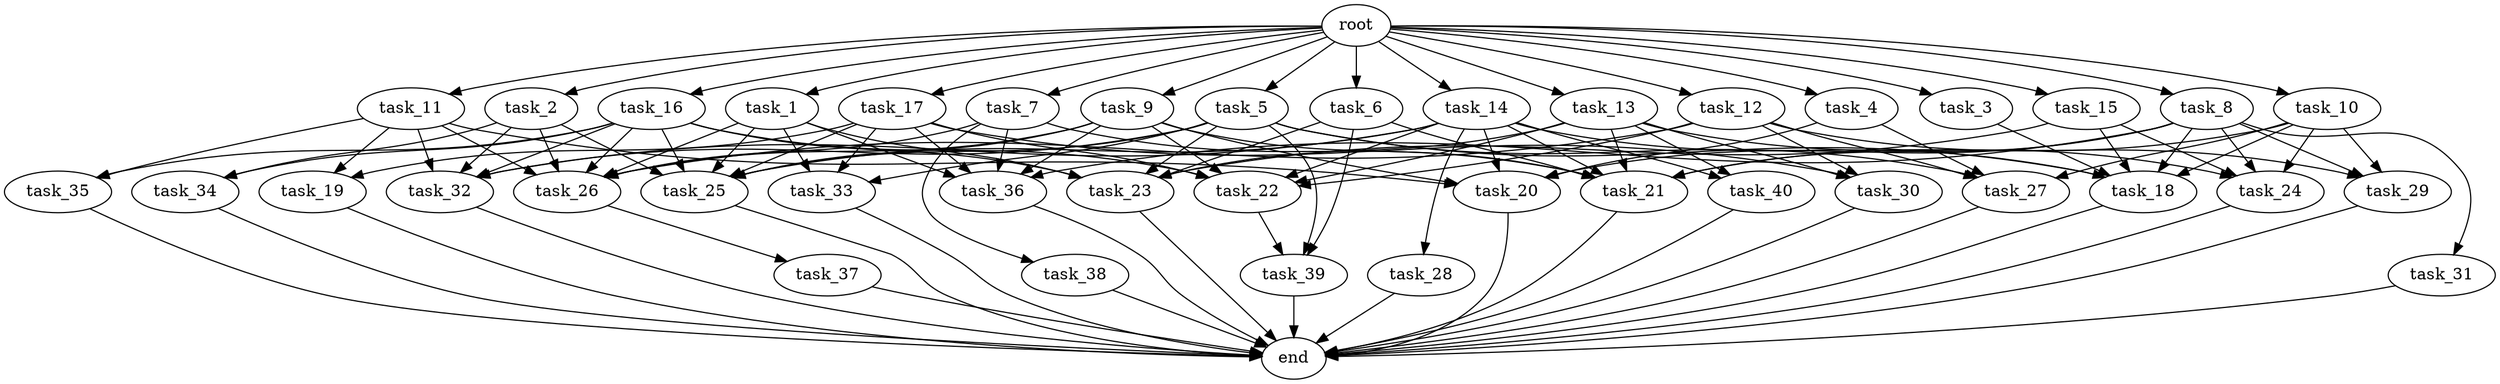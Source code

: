 digraph G {
  root [size="0.000000e+00"];
  task_1 [size="5.335258e+10"];
  task_2 [size="1.004808e+10"];
  task_3 [size="4.568591e+09"];
  task_4 [size="5.633954e+10"];
  task_5 [size="7.971627e+10"];
  task_6 [size="2.653757e+10"];
  task_7 [size="7.283976e+10"];
  task_8 [size="9.550179e+10"];
  task_9 [size="8.649887e+10"];
  task_10 [size="4.936744e+10"];
  task_11 [size="2.165885e+10"];
  task_12 [size="7.400604e+09"];
  task_13 [size="2.511203e+10"];
  task_14 [size="5.444494e+10"];
  task_15 [size="1.038191e+10"];
  task_16 [size="1.052088e+09"];
  task_17 [size="2.829975e+10"];
  task_18 [size="6.544874e+10"];
  task_19 [size="5.903558e+10"];
  task_20 [size="6.577287e+10"];
  task_21 [size="7.716819e+10"];
  task_22 [size="4.765589e+09"];
  task_23 [size="3.116194e+10"];
  task_24 [size="8.989686e+10"];
  task_25 [size="1.616334e+10"];
  task_26 [size="9.118603e+10"];
  task_27 [size="1.506071e+10"];
  task_28 [size="5.618651e+10"];
  task_29 [size="8.817120e+10"];
  task_30 [size="8.532305e+10"];
  task_31 [size="9.258370e+10"];
  task_32 [size="4.042579e+10"];
  task_33 [size="5.443368e+10"];
  task_34 [size="3.307708e+09"];
  task_35 [size="9.648199e+10"];
  task_36 [size="8.761834e+10"];
  task_37 [size="6.022615e+10"];
  task_38 [size="2.465232e+10"];
  task_39 [size="1.444650e+10"];
  task_40 [size="9.547776e+10"];
  end [size="0.000000e+00"];

  root -> task_1 [size="1.000000e-12"];
  root -> task_2 [size="1.000000e-12"];
  root -> task_3 [size="1.000000e-12"];
  root -> task_4 [size="1.000000e-12"];
  root -> task_5 [size="1.000000e-12"];
  root -> task_6 [size="1.000000e-12"];
  root -> task_7 [size="1.000000e-12"];
  root -> task_8 [size="1.000000e-12"];
  root -> task_9 [size="1.000000e-12"];
  root -> task_10 [size="1.000000e-12"];
  root -> task_11 [size="1.000000e-12"];
  root -> task_12 [size="1.000000e-12"];
  root -> task_13 [size="1.000000e-12"];
  root -> task_14 [size="1.000000e-12"];
  root -> task_15 [size="1.000000e-12"];
  root -> task_16 [size="1.000000e-12"];
  root -> task_17 [size="1.000000e-12"];
  task_1 -> task_23 [size="5.193656e+07"];
  task_1 -> task_25 [size="2.309049e+07"];
  task_1 -> task_26 [size="1.302658e+08"];
  task_1 -> task_33 [size="1.814456e+08"];
  task_1 -> task_36 [size="1.752367e+08"];
  task_2 -> task_25 [size="2.309049e+07"];
  task_2 -> task_26 [size="1.302658e+08"];
  task_2 -> task_32 [size="8.085158e+07"];
  task_2 -> task_34 [size="1.653854e+07"];
  task_3 -> task_18 [size="1.090812e+08"];
  task_4 -> task_20 [size="1.315457e+08"];
  task_4 -> task_27 [size="3.765177e+07"];
  task_5 -> task_18 [size="1.090812e+08"];
  task_5 -> task_23 [size="5.193656e+07"];
  task_5 -> task_25 [size="2.309049e+07"];
  task_5 -> task_27 [size="3.765177e+07"];
  task_5 -> task_32 [size="8.085158e+07"];
  task_5 -> task_33 [size="1.814456e+08"];
  task_5 -> task_39 [size="4.815501e+07"];
  task_6 -> task_21 [size="1.102403e+08"];
  task_6 -> task_23 [size="5.193656e+07"];
  task_6 -> task_39 [size="4.815501e+07"];
  task_7 -> task_21 [size="1.102403e+08"];
  task_7 -> task_26 [size="1.302658e+08"];
  task_7 -> task_36 [size="1.752367e+08"];
  task_7 -> task_38 [size="2.465232e+08"];
  task_8 -> task_18 [size="1.090812e+08"];
  task_8 -> task_20 [size="1.315457e+08"];
  task_8 -> task_21 [size="1.102403e+08"];
  task_8 -> task_24 [size="2.247421e+08"];
  task_8 -> task_29 [size="2.939040e+08"];
  task_8 -> task_31 [size="9.258370e+08"];
  task_8 -> task_36 [size="1.752367e+08"];
  task_9 -> task_20 [size="1.315457e+08"];
  task_9 -> task_21 [size="1.102403e+08"];
  task_9 -> task_22 [size="7.942648e+06"];
  task_9 -> task_25 [size="2.309049e+07"];
  task_9 -> task_26 [size="1.302658e+08"];
  task_9 -> task_36 [size="1.752367e+08"];
  task_10 -> task_18 [size="1.090812e+08"];
  task_10 -> task_21 [size="1.102403e+08"];
  task_10 -> task_24 [size="2.247421e+08"];
  task_10 -> task_27 [size="3.765177e+07"];
  task_10 -> task_29 [size="2.939040e+08"];
  task_11 -> task_19 [size="2.951779e+08"];
  task_11 -> task_20 [size="1.315457e+08"];
  task_11 -> task_26 [size="1.302658e+08"];
  task_11 -> task_32 [size="8.085158e+07"];
  task_11 -> task_35 [size="4.824099e+08"];
  task_12 -> task_22 [size="7.942648e+06"];
  task_12 -> task_26 [size="1.302658e+08"];
  task_12 -> task_27 [size="3.765177e+07"];
  task_12 -> task_29 [size="2.939040e+08"];
  task_12 -> task_30 [size="2.844102e+08"];
  task_13 -> task_21 [size="1.102403e+08"];
  task_13 -> task_22 [size="7.942648e+06"];
  task_13 -> task_23 [size="5.193656e+07"];
  task_13 -> task_24 [size="2.247421e+08"];
  task_13 -> task_30 [size="2.844102e+08"];
  task_13 -> task_40 [size="4.773888e+08"];
  task_14 -> task_18 [size="1.090812e+08"];
  task_14 -> task_20 [size="1.315457e+08"];
  task_14 -> task_21 [size="1.102403e+08"];
  task_14 -> task_22 [size="7.942648e+06"];
  task_14 -> task_25 [size="2.309049e+07"];
  task_14 -> task_28 [size="5.618651e+08"];
  task_14 -> task_32 [size="8.085158e+07"];
  task_14 -> task_40 [size="4.773888e+08"];
  task_15 -> task_18 [size="1.090812e+08"];
  task_15 -> task_23 [size="5.193656e+07"];
  task_15 -> task_24 [size="2.247421e+08"];
  task_16 -> task_22 [size="7.942648e+06"];
  task_16 -> task_23 [size="5.193656e+07"];
  task_16 -> task_25 [size="2.309049e+07"];
  task_16 -> task_26 [size="1.302658e+08"];
  task_16 -> task_32 [size="8.085158e+07"];
  task_16 -> task_34 [size="1.653854e+07"];
  task_16 -> task_35 [size="4.824099e+08"];
  task_17 -> task_19 [size="2.951779e+08"];
  task_17 -> task_22 [size="7.942648e+06"];
  task_17 -> task_25 [size="2.309049e+07"];
  task_17 -> task_30 [size="2.844102e+08"];
  task_17 -> task_33 [size="1.814456e+08"];
  task_17 -> task_36 [size="1.752367e+08"];
  task_18 -> end [size="1.000000e-12"];
  task_19 -> end [size="1.000000e-12"];
  task_20 -> end [size="1.000000e-12"];
  task_21 -> end [size="1.000000e-12"];
  task_22 -> task_39 [size="4.815501e+07"];
  task_23 -> end [size="1.000000e-12"];
  task_24 -> end [size="1.000000e-12"];
  task_25 -> end [size="1.000000e-12"];
  task_26 -> task_37 [size="6.022615e+08"];
  task_27 -> end [size="1.000000e-12"];
  task_28 -> end [size="1.000000e-12"];
  task_29 -> end [size="1.000000e-12"];
  task_30 -> end [size="1.000000e-12"];
  task_31 -> end [size="1.000000e-12"];
  task_32 -> end [size="1.000000e-12"];
  task_33 -> end [size="1.000000e-12"];
  task_34 -> end [size="1.000000e-12"];
  task_35 -> end [size="1.000000e-12"];
  task_36 -> end [size="1.000000e-12"];
  task_37 -> end [size="1.000000e-12"];
  task_38 -> end [size="1.000000e-12"];
  task_39 -> end [size="1.000000e-12"];
  task_40 -> end [size="1.000000e-12"];
}
